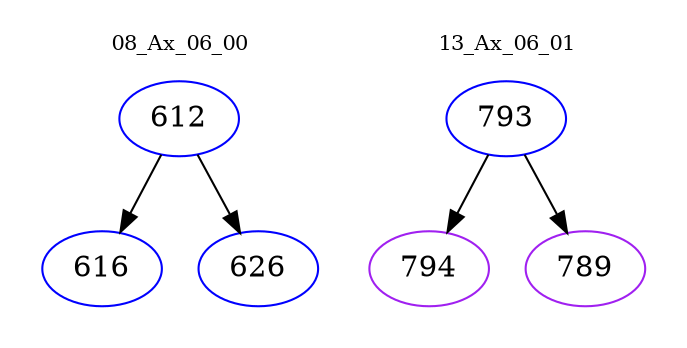 digraph{
subgraph cluster_0 {
color = white
label = "08_Ax_06_00";
fontsize=10;
T0_612 [label="612", color="blue"]
T0_612 -> T0_616 [color="black"]
T0_616 [label="616", color="blue"]
T0_612 -> T0_626 [color="black"]
T0_626 [label="626", color="blue"]
}
subgraph cluster_1 {
color = white
label = "13_Ax_06_01";
fontsize=10;
T1_793 [label="793", color="blue"]
T1_793 -> T1_794 [color="black"]
T1_794 [label="794", color="purple"]
T1_793 -> T1_789 [color="black"]
T1_789 [label="789", color="purple"]
}
}
